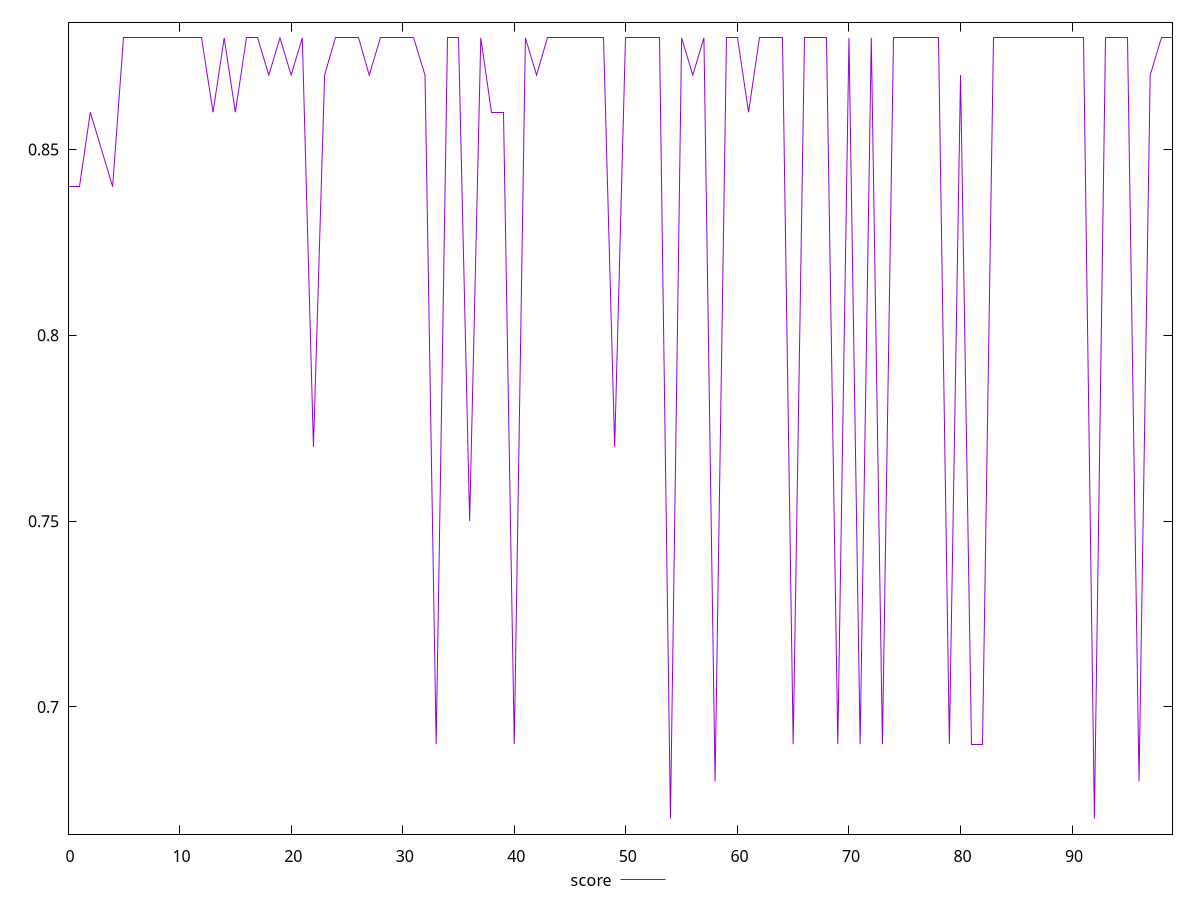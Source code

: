 reset

$score <<EOF
0 0.84
1 0.84
2 0.86
3 0.85
4 0.84
5 0.88
6 0.88
7 0.88
8 0.88
9 0.88
10 0.88
11 0.88
12 0.88
13 0.86
14 0.88
15 0.86
16 0.88
17 0.88
18 0.87
19 0.88
20 0.87
21 0.88
22 0.77
23 0.87
24 0.88
25 0.88
26 0.88
27 0.87
28 0.88
29 0.88
30 0.88
31 0.88
32 0.87
33 0.69
34 0.88
35 0.88
36 0.75
37 0.88
38 0.86
39 0.86
40 0.69
41 0.88
42 0.87
43 0.88
44 0.88
45 0.88
46 0.88
47 0.88
48 0.88
49 0.77
50 0.88
51 0.88
52 0.88
53 0.88
54 0.67
55 0.88
56 0.87
57 0.88
58 0.68
59 0.88
60 0.88
61 0.86
62 0.88
63 0.88
64 0.88
65 0.69
66 0.88
67 0.88
68 0.88
69 0.69
70 0.88
71 0.69
72 0.88
73 0.69
74 0.88
75 0.88
76 0.88
77 0.88
78 0.88
79 0.69
80 0.87
81 0.69
82 0.69
83 0.88
84 0.88
85 0.88
86 0.88
87 0.88
88 0.88
89 0.88
90 0.88
91 0.88
92 0.67
93 0.88
94 0.88
95 0.88
96 0.68
97 0.87
98 0.88
99 0.88
EOF

set key outside below
set xrange [0:99]
set yrange [0.6658000000000001:0.8842]
set trange [0.6658000000000001:0.8842]
set terminal svg size 640, 500 enhanced background rgb 'white'
set output "report/report_00029_2021-02-24T13-36-40.390Z/first-contentful-paint/samples/astro/score/values.svg"

plot $score title "score" with line

reset
